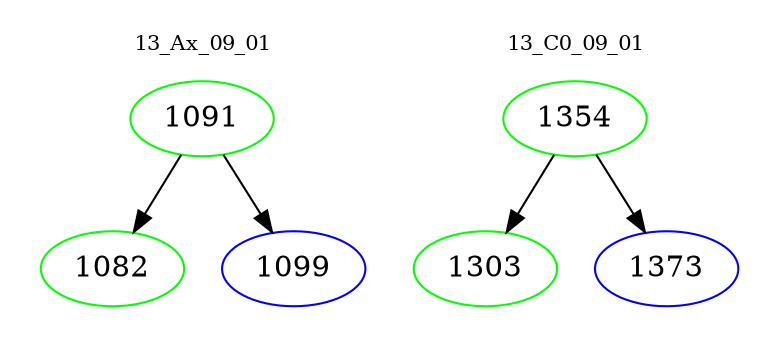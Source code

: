 digraph{
subgraph cluster_0 {
color = white
label = "13_Ax_09_01";
fontsize=10;
T0_1091 [label="1091", color="green"]
T0_1091 -> T0_1082 [color="black"]
T0_1082 [label="1082", color="green"]
T0_1091 -> T0_1099 [color="black"]
T0_1099 [label="1099", color="blue"]
}
subgraph cluster_1 {
color = white
label = "13_C0_09_01";
fontsize=10;
T1_1354 [label="1354", color="green"]
T1_1354 -> T1_1303 [color="black"]
T1_1303 [label="1303", color="green"]
T1_1354 -> T1_1373 [color="black"]
T1_1373 [label="1373", color="blue"]
}
}
